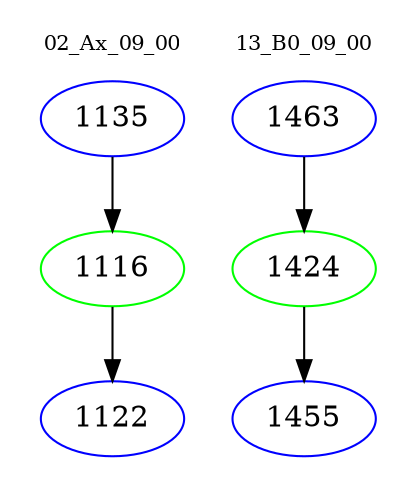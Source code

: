 digraph{
subgraph cluster_0 {
color = white
label = "02_Ax_09_00";
fontsize=10;
T0_1135 [label="1135", color="blue"]
T0_1135 -> T0_1116 [color="black"]
T0_1116 [label="1116", color="green"]
T0_1116 -> T0_1122 [color="black"]
T0_1122 [label="1122", color="blue"]
}
subgraph cluster_1 {
color = white
label = "13_B0_09_00";
fontsize=10;
T1_1463 [label="1463", color="blue"]
T1_1463 -> T1_1424 [color="black"]
T1_1424 [label="1424", color="green"]
T1_1424 -> T1_1455 [color="black"]
T1_1455 [label="1455", color="blue"]
}
}
